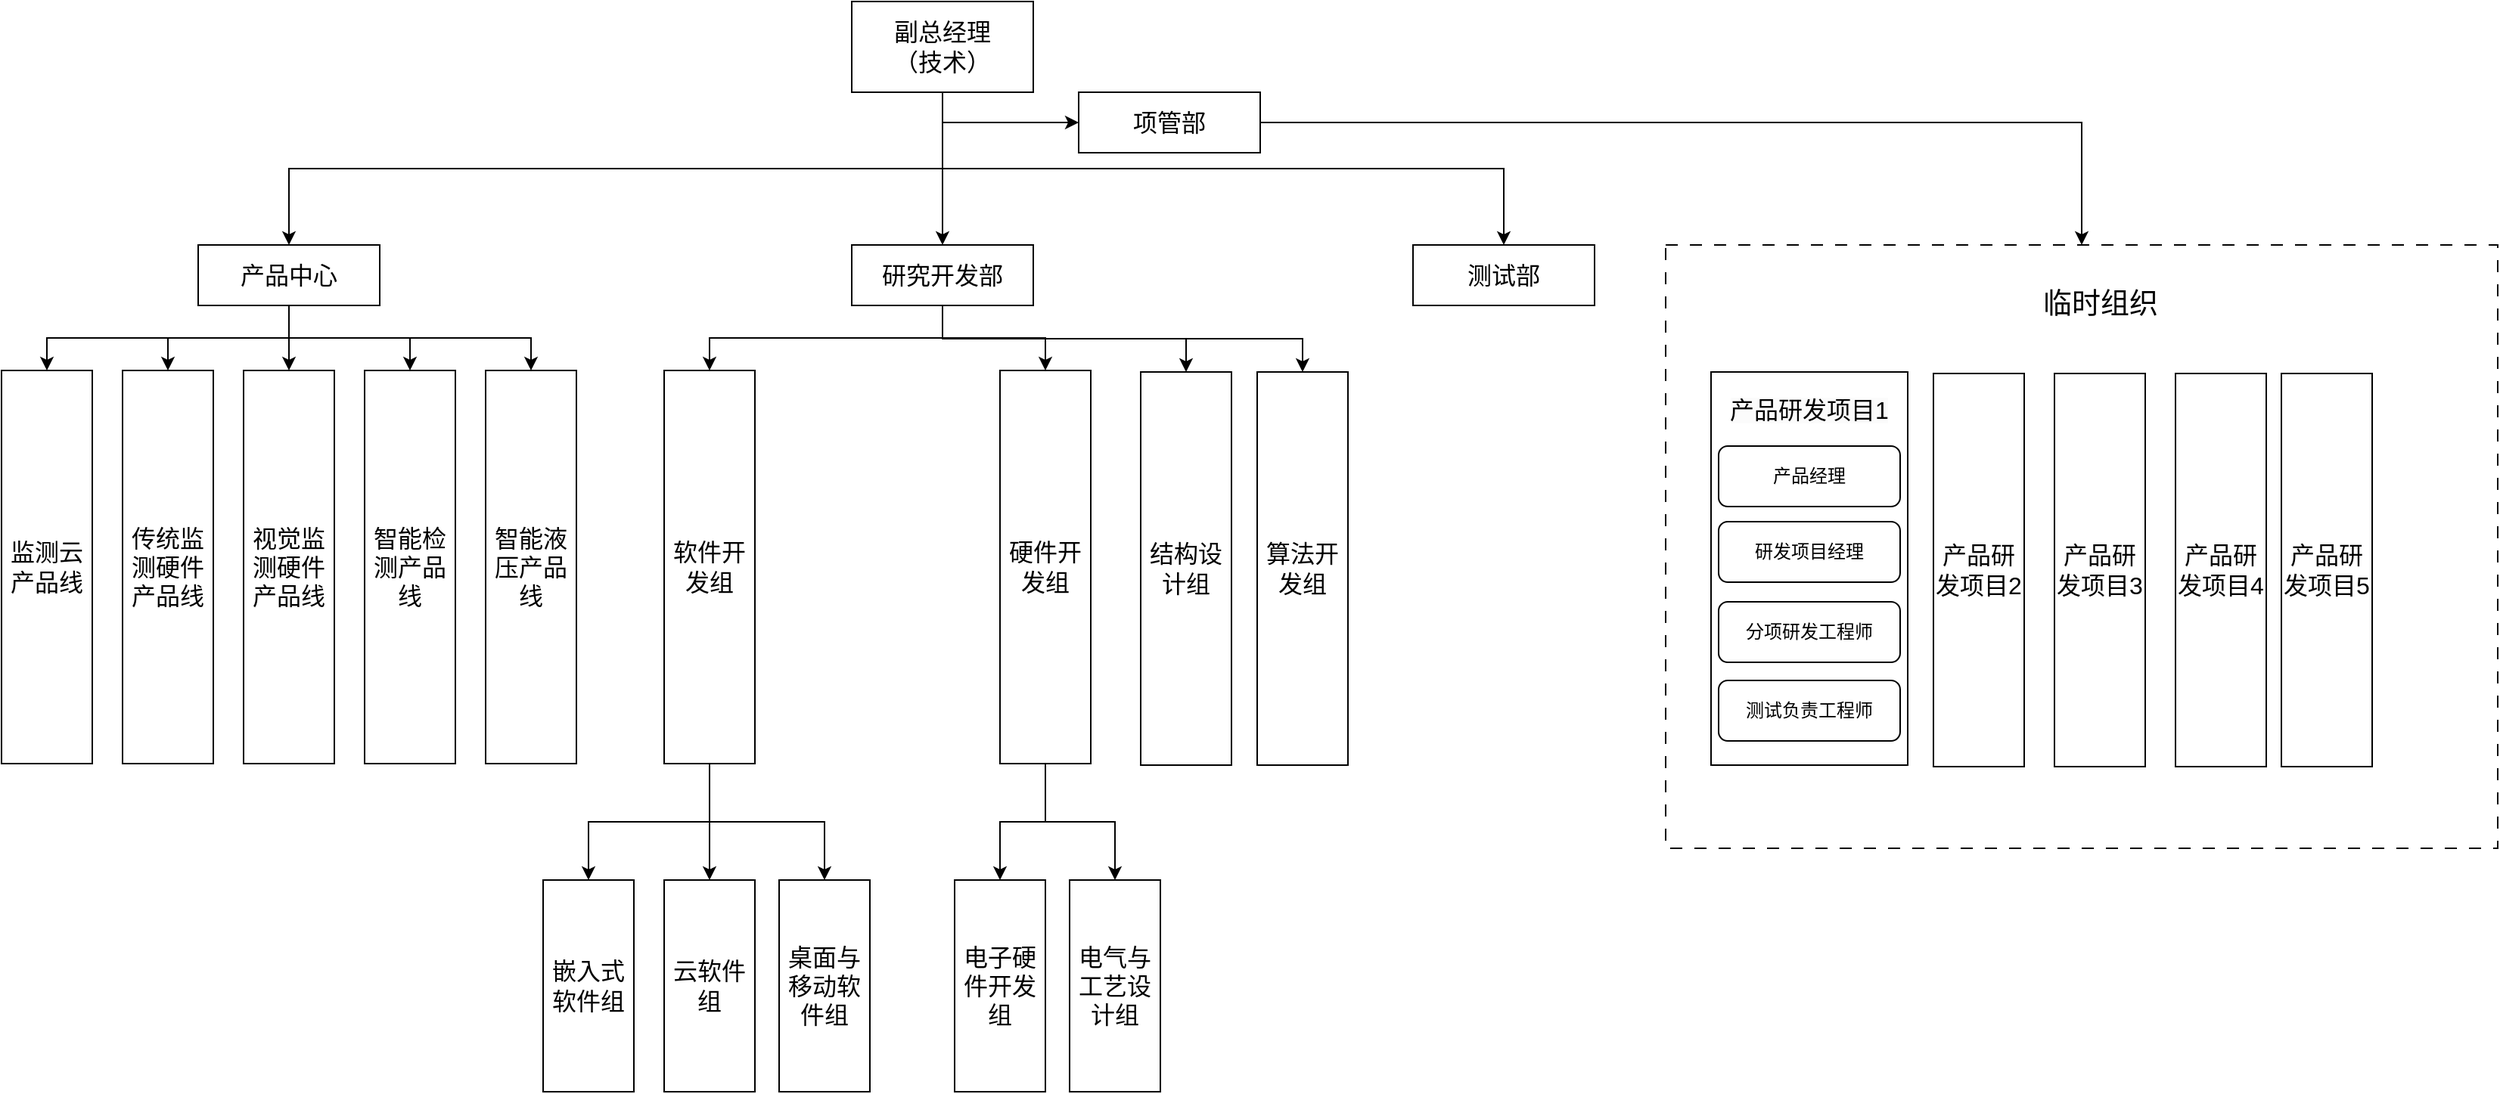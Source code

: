 <mxfile version="26.0.11">
  <diagram id="prtHgNgQTEPvFCAcTncT" name="Page-1">
    <mxGraphModel dx="3951" dy="887" grid="1" gridSize="10" guides="1" tooltips="1" connect="1" arrows="1" fold="1" page="1" pageScale="1" pageWidth="2336" pageHeight="1654" math="0" shadow="0">
      <root>
        <mxCell id="0" />
        <mxCell id="1" parent="0" />
        <mxCell id="0KbTK09zkIhOg32RmNXg-6" style="edgeStyle=orthogonalEdgeStyle;rounded=0;orthogonalLoop=1;jettySize=auto;html=1;exitX=0.5;exitY=1;exitDx=0;exitDy=0;" parent="1" source="0KbTK09zkIhOg32RmNXg-7" target="0KbTK09zkIhOg32RmNXg-8" edge="1">
          <mxGeometry relative="1" as="geometry" />
        </mxCell>
        <mxCell id="0KbTK09zkIhOg32RmNXg-12" style="edgeStyle=orthogonalEdgeStyle;rounded=0;orthogonalLoop=1;jettySize=auto;html=1;exitX=0.5;exitY=1;exitDx=0;exitDy=0;entryX=0.5;entryY=0;entryDx=0;entryDy=0;" parent="1" source="0KbTK09zkIhOg32RmNXg-7" target="0KbTK09zkIhOg32RmNXg-11" edge="1">
          <mxGeometry relative="1" as="geometry" />
        </mxCell>
        <mxCell id="-WoLyxWVLuSbDuVdsxPP-8" style="edgeStyle=orthogonalEdgeStyle;rounded=0;orthogonalLoop=1;jettySize=auto;html=1;exitX=0.5;exitY=1;exitDx=0;exitDy=0;entryX=0;entryY=0.5;entryDx=0;entryDy=0;" parent="1" source="0KbTK09zkIhOg32RmNXg-7" target="-WoLyxWVLuSbDuVdsxPP-7" edge="1">
          <mxGeometry relative="1" as="geometry" />
        </mxCell>
        <mxCell id="0KbTK09zkIhOg32RmNXg-7" value="副总经理&lt;div&gt;（技术）&lt;/div&gt;" style="rounded=0;whiteSpace=wrap;html=1;fontSize=16;" parent="1" vertex="1">
          <mxGeometry x="-1538" y="280" width="120" height="60" as="geometry" />
        </mxCell>
        <mxCell id="0KbTK09zkIhOg32RmNXg-24" style="edgeStyle=orthogonalEdgeStyle;rounded=0;orthogonalLoop=1;jettySize=auto;html=1;exitX=0.5;exitY=1;exitDx=0;exitDy=0;entryX=0.5;entryY=0;entryDx=0;entryDy=0;" parent="1" source="0KbTK09zkIhOg32RmNXg-8" target="0KbTK09zkIhOg32RmNXg-16" edge="1">
          <mxGeometry relative="1" as="geometry" />
        </mxCell>
        <mxCell id="0KbTK09zkIhOg32RmNXg-25" style="edgeStyle=orthogonalEdgeStyle;rounded=0;orthogonalLoop=1;jettySize=auto;html=1;exitX=0.5;exitY=1;exitDx=0;exitDy=0;" parent="1" source="0KbTK09zkIhOg32RmNXg-8" target="0KbTK09zkIhOg32RmNXg-15" edge="1">
          <mxGeometry relative="1" as="geometry" />
        </mxCell>
        <mxCell id="0KbTK09zkIhOg32RmNXg-26" style="edgeStyle=orthogonalEdgeStyle;rounded=0;orthogonalLoop=1;jettySize=auto;html=1;exitX=0.5;exitY=1;exitDx=0;exitDy=0;" parent="1" source="0KbTK09zkIhOg32RmNXg-8" target="0KbTK09zkIhOg32RmNXg-14" edge="1">
          <mxGeometry relative="1" as="geometry" />
        </mxCell>
        <mxCell id="0KbTK09zkIhOg32RmNXg-27" style="edgeStyle=orthogonalEdgeStyle;rounded=0;orthogonalLoop=1;jettySize=auto;html=1;exitX=0.5;exitY=1;exitDx=0;exitDy=0;entryX=0.5;entryY=0;entryDx=0;entryDy=0;" parent="1" source="0KbTK09zkIhOg32RmNXg-8" target="0KbTK09zkIhOg32RmNXg-17" edge="1">
          <mxGeometry relative="1" as="geometry" />
        </mxCell>
        <mxCell id="0KbTK09zkIhOg32RmNXg-28" style="edgeStyle=orthogonalEdgeStyle;rounded=0;orthogonalLoop=1;jettySize=auto;html=1;exitX=0.5;exitY=1;exitDx=0;exitDy=0;" parent="1" source="0KbTK09zkIhOg32RmNXg-8" target="0KbTK09zkIhOg32RmNXg-18" edge="1">
          <mxGeometry relative="1" as="geometry" />
        </mxCell>
        <mxCell id="0KbTK09zkIhOg32RmNXg-8" value="产品中心" style="rounded=0;whiteSpace=wrap;html=1;fontSize=16;" parent="1" vertex="1">
          <mxGeometry x="-1970" y="441" width="120" height="40" as="geometry" />
        </mxCell>
        <mxCell id="0KbTK09zkIhOg32RmNXg-29" style="edgeStyle=orthogonalEdgeStyle;rounded=0;orthogonalLoop=1;jettySize=auto;html=1;exitX=0.5;exitY=1;exitDx=0;exitDy=0;" parent="1" source="0KbTK09zkIhOg32RmNXg-9" target="0KbTK09zkIhOg32RmNXg-19" edge="1">
          <mxGeometry relative="1" as="geometry" />
        </mxCell>
        <mxCell id="0KbTK09zkIhOg32RmNXg-32" style="edgeStyle=orthogonalEdgeStyle;rounded=0;orthogonalLoop=1;jettySize=auto;html=1;exitX=0.5;exitY=1;exitDx=0;exitDy=0;entryX=0.5;entryY=0;entryDx=0;entryDy=0;" parent="1" source="0KbTK09zkIhOg32RmNXg-9" target="0KbTK09zkIhOg32RmNXg-21" edge="1">
          <mxGeometry relative="1" as="geometry" />
        </mxCell>
        <mxCell id="0KbTK09zkIhOg32RmNXg-33" style="edgeStyle=orthogonalEdgeStyle;rounded=0;orthogonalLoop=1;jettySize=auto;html=1;exitX=0.5;exitY=1;exitDx=0;exitDy=0;entryX=0.5;entryY=0;entryDx=0;entryDy=0;" parent="1" source="0KbTK09zkIhOg32RmNXg-9" target="0KbTK09zkIhOg32RmNXg-22" edge="1">
          <mxGeometry relative="1" as="geometry" />
        </mxCell>
        <mxCell id="0KbTK09zkIhOg32RmNXg-34" style="edgeStyle=orthogonalEdgeStyle;rounded=0;orthogonalLoop=1;jettySize=auto;html=1;exitX=0.5;exitY=1;exitDx=0;exitDy=0;" parent="1" source="0KbTK09zkIhOg32RmNXg-9" target="0KbTK09zkIhOg32RmNXg-23" edge="1">
          <mxGeometry relative="1" as="geometry" />
        </mxCell>
        <mxCell id="0KbTK09zkIhOg32RmNXg-9" value="研究开发部" style="rounded=0;whiteSpace=wrap;html=1;fontSize=16;" parent="1" vertex="1">
          <mxGeometry x="-1538" y="441" width="120" height="40" as="geometry" />
        </mxCell>
        <mxCell id="0KbTK09zkIhOg32RmNXg-10" style="edgeStyle=orthogonalEdgeStyle;rounded=0;orthogonalLoop=1;jettySize=auto;html=1;exitX=0.5;exitY=1;exitDx=0;exitDy=0;" parent="1" source="0KbTK09zkIhOg32RmNXg-7" target="0KbTK09zkIhOg32RmNXg-9" edge="1">
          <mxGeometry relative="1" as="geometry">
            <mxPoint x="-1480" y="371" as="sourcePoint" />
            <mxPoint x="-1806" y="461" as="targetPoint" />
          </mxGeometry>
        </mxCell>
        <mxCell id="0KbTK09zkIhOg32RmNXg-11" value="测试部" style="rounded=0;whiteSpace=wrap;html=1;fontSize=16;" parent="1" vertex="1">
          <mxGeometry x="-1167" y="441" width="120" height="40" as="geometry" />
        </mxCell>
        <mxCell id="0KbTK09zkIhOg32RmNXg-14" value="监测云产品线" style="rounded=0;whiteSpace=wrap;html=1;fontSize=16;" parent="1" vertex="1">
          <mxGeometry x="-2100" y="524" width="60" height="260" as="geometry" />
        </mxCell>
        <mxCell id="0KbTK09zkIhOg32RmNXg-15" value="&lt;font style=&quot;font-size: 16px;&quot;&gt;传统监测硬件产品线&lt;/font&gt;" style="rounded=0;whiteSpace=wrap;html=1;" parent="1" vertex="1">
          <mxGeometry x="-2020" y="524" width="60" height="260" as="geometry" />
        </mxCell>
        <mxCell id="0KbTK09zkIhOg32RmNXg-16" value="&lt;font style=&quot;font-size: 16px;&quot;&gt;视觉监测硬件产品线&lt;/font&gt;" style="rounded=0;whiteSpace=wrap;html=1;" parent="1" vertex="1">
          <mxGeometry x="-1940" y="524" width="60" height="260" as="geometry" />
        </mxCell>
        <mxCell id="0KbTK09zkIhOg32RmNXg-17" value="智能检测产品线" style="rounded=0;whiteSpace=wrap;html=1;fontSize=16;" parent="1" vertex="1">
          <mxGeometry x="-1860" y="524" width="60" height="260" as="geometry" />
        </mxCell>
        <mxCell id="0KbTK09zkIhOg32RmNXg-18" value="智能液压产品线" style="rounded=0;whiteSpace=wrap;html=1;fontSize=16;" parent="1" vertex="1">
          <mxGeometry x="-1780" y="524" width="60" height="260" as="geometry" />
        </mxCell>
        <mxCell id="-WoLyxWVLuSbDuVdsxPP-4" style="edgeStyle=orthogonalEdgeStyle;rounded=0;orthogonalLoop=1;jettySize=auto;html=1;exitX=0.5;exitY=1;exitDx=0;exitDy=0;entryX=0.5;entryY=0;entryDx=0;entryDy=0;" parent="1" source="0KbTK09zkIhOg32RmNXg-19" target="-WoLyxWVLuSbDuVdsxPP-2" edge="1">
          <mxGeometry relative="1" as="geometry" />
        </mxCell>
        <mxCell id="-WoLyxWVLuSbDuVdsxPP-5" style="edgeStyle=orthogonalEdgeStyle;rounded=0;orthogonalLoop=1;jettySize=auto;html=1;exitX=0.5;exitY=1;exitDx=0;exitDy=0;entryX=0.5;entryY=0;entryDx=0;entryDy=0;" parent="1" source="0KbTK09zkIhOg32RmNXg-19" target="-WoLyxWVLuSbDuVdsxPP-1" edge="1">
          <mxGeometry relative="1" as="geometry" />
        </mxCell>
        <mxCell id="-WoLyxWVLuSbDuVdsxPP-6" style="edgeStyle=orthogonalEdgeStyle;rounded=0;orthogonalLoop=1;jettySize=auto;html=1;exitX=0.5;exitY=1;exitDx=0;exitDy=0;" parent="1" source="0KbTK09zkIhOg32RmNXg-19" target="-WoLyxWVLuSbDuVdsxPP-3" edge="1">
          <mxGeometry relative="1" as="geometry" />
        </mxCell>
        <mxCell id="0KbTK09zkIhOg32RmNXg-19" value="软件开发组" style="rounded=0;whiteSpace=wrap;html=1;fontSize=16;" parent="1" vertex="1">
          <mxGeometry x="-1662" y="524" width="60" height="260" as="geometry" />
        </mxCell>
        <mxCell id="gt4vpv1iQBngodLOZwcH-23" style="edgeStyle=orthogonalEdgeStyle;rounded=0;orthogonalLoop=1;jettySize=auto;html=1;exitX=0.5;exitY=1;exitDx=0;exitDy=0;entryX=0.5;entryY=0;entryDx=0;entryDy=0;" edge="1" parent="1" source="0KbTK09zkIhOg32RmNXg-21" target="gt4vpv1iQBngodLOZwcH-20">
          <mxGeometry relative="1" as="geometry" />
        </mxCell>
        <mxCell id="gt4vpv1iQBngodLOZwcH-24" style="edgeStyle=orthogonalEdgeStyle;rounded=0;orthogonalLoop=1;jettySize=auto;html=1;exitX=0.5;exitY=1;exitDx=0;exitDy=0;entryX=0.5;entryY=0;entryDx=0;entryDy=0;" edge="1" parent="1" source="0KbTK09zkIhOg32RmNXg-21" target="gt4vpv1iQBngodLOZwcH-21">
          <mxGeometry relative="1" as="geometry" />
        </mxCell>
        <mxCell id="0KbTK09zkIhOg32RmNXg-21" value="硬件开发组" style="rounded=0;whiteSpace=wrap;html=1;fontSize=16;" parent="1" vertex="1">
          <mxGeometry x="-1440" y="524" width="60" height="260" as="geometry" />
        </mxCell>
        <mxCell id="0KbTK09zkIhOg32RmNXg-22" value="结构设计组" style="rounded=0;whiteSpace=wrap;html=1;fontSize=16;" parent="1" vertex="1">
          <mxGeometry x="-1347" y="525" width="60" height="260" as="geometry" />
        </mxCell>
        <mxCell id="0KbTK09zkIhOg32RmNXg-23" value="算法开发组" style="rounded=0;whiteSpace=wrap;html=1;fontSize=16;" parent="1" vertex="1">
          <mxGeometry x="-1270" y="525" width="60" height="260" as="geometry" />
        </mxCell>
        <mxCell id="-WoLyxWVLuSbDuVdsxPP-1" value="嵌入式软件组" style="rounded=0;whiteSpace=wrap;html=1;fontSize=16;" parent="1" vertex="1">
          <mxGeometry x="-1742" y="861" width="60" height="140" as="geometry" />
        </mxCell>
        <mxCell id="-WoLyxWVLuSbDuVdsxPP-2" value="云软件组" style="rounded=0;whiteSpace=wrap;html=1;fontSize=16;" parent="1" vertex="1">
          <mxGeometry x="-1662" y="861" width="60" height="140" as="geometry" />
        </mxCell>
        <mxCell id="-WoLyxWVLuSbDuVdsxPP-3" value="桌面与移动软件组" style="rounded=0;whiteSpace=wrap;html=1;fontSize=16;" parent="1" vertex="1">
          <mxGeometry x="-1586" y="861" width="60" height="140" as="geometry" />
        </mxCell>
        <mxCell id="gt4vpv1iQBngodLOZwcH-11" style="edgeStyle=orthogonalEdgeStyle;rounded=0;orthogonalLoop=1;jettySize=auto;html=1;exitX=1;exitY=0.5;exitDx=0;exitDy=0;entryX=0.5;entryY=0;entryDx=0;entryDy=0;" edge="1" parent="1" source="-WoLyxWVLuSbDuVdsxPP-7" target="gt4vpv1iQBngodLOZwcH-25">
          <mxGeometry relative="1" as="geometry" />
        </mxCell>
        <mxCell id="-WoLyxWVLuSbDuVdsxPP-7" value="项管部" style="rounded=0;whiteSpace=wrap;html=1;fontSize=16;" parent="1" vertex="1">
          <mxGeometry x="-1388" y="340" width="120" height="40" as="geometry" />
        </mxCell>
        <mxCell id="gt4vpv1iQBngodLOZwcH-6" value="" style="rounded=0;whiteSpace=wrap;html=1;fontSize=16;labelPosition=center;verticalLabelPosition=top;align=center;verticalAlign=bottom;" vertex="1" parent="1">
          <mxGeometry x="-970" y="525" width="130" height="260" as="geometry" />
        </mxCell>
        <mxCell id="gt4vpv1iQBngodLOZwcH-7" value="产品研发项目2" style="rounded=0;whiteSpace=wrap;html=1;fontSize=16;" vertex="1" parent="1">
          <mxGeometry x="-823" y="526" width="60" height="260" as="geometry" />
        </mxCell>
        <mxCell id="gt4vpv1iQBngodLOZwcH-8" value="产品研发项目3" style="rounded=0;whiteSpace=wrap;html=1;fontSize=16;" vertex="1" parent="1">
          <mxGeometry x="-743" y="526" width="60" height="260" as="geometry" />
        </mxCell>
        <mxCell id="gt4vpv1iQBngodLOZwcH-9" value="产品研发项目4" style="rounded=0;whiteSpace=wrap;html=1;fontSize=16;" vertex="1" parent="1">
          <mxGeometry x="-663" y="526" width="60" height="260" as="geometry" />
        </mxCell>
        <mxCell id="gt4vpv1iQBngodLOZwcH-10" value="产品研发项目5" style="rounded=0;whiteSpace=wrap;html=1;fontSize=16;" vertex="1" parent="1">
          <mxGeometry x="-593" y="526" width="60" height="260" as="geometry" />
        </mxCell>
        <mxCell id="gt4vpv1iQBngodLOZwcH-14" value="产品经理" style="rounded=1;whiteSpace=wrap;html=1;" vertex="1" parent="1">
          <mxGeometry x="-965" y="574" width="120" height="40" as="geometry" />
        </mxCell>
        <mxCell id="gt4vpv1iQBngodLOZwcH-15" value="研发项目经理" style="rounded=1;whiteSpace=wrap;html=1;" vertex="1" parent="1">
          <mxGeometry x="-965" y="624" width="120" height="40" as="geometry" />
        </mxCell>
        <mxCell id="gt4vpv1iQBngodLOZwcH-16" value="分项研发工程师" style="rounded=1;whiteSpace=wrap;html=1;" vertex="1" parent="1">
          <mxGeometry x="-965" y="677" width="120" height="40" as="geometry" />
        </mxCell>
        <mxCell id="gt4vpv1iQBngodLOZwcH-17" value="测试负责工程师" style="rounded=1;whiteSpace=wrap;html=1;" vertex="1" parent="1">
          <mxGeometry x="-965" y="729" width="120" height="40" as="geometry" />
        </mxCell>
        <mxCell id="gt4vpv1iQBngodLOZwcH-18" value="&lt;span style=&quot;color: rgb(0, 0, 0); font-family: Helvetica; font-size: 16px; font-style: normal; font-variant-ligatures: normal; font-variant-caps: normal; font-weight: 400; letter-spacing: normal; orphans: 2; text-indent: 0px; text-transform: none; widows: 2; word-spacing: 0px; -webkit-text-stroke-width: 0px; white-space: normal; background-color: rgb(251, 251, 251); text-decoration-thickness: initial; text-decoration-style: initial; text-decoration-color: initial; float: none; display: inline !important;&quot;&gt;产品研发项目1&lt;/span&gt;" style="text;whiteSpace=wrap;html=1;align=center;" vertex="1" parent="1">
          <mxGeometry x="-975" y="534" width="140" height="40" as="geometry" />
        </mxCell>
        <mxCell id="gt4vpv1iQBngodLOZwcH-20" value="电子硬件开发组" style="rounded=0;whiteSpace=wrap;html=1;fontSize=16;" vertex="1" parent="1">
          <mxGeometry x="-1470" y="861" width="60" height="140" as="geometry" />
        </mxCell>
        <mxCell id="gt4vpv1iQBngodLOZwcH-21" value="电气与工艺设计组" style="rounded=0;whiteSpace=wrap;html=1;fontSize=16;" vertex="1" parent="1">
          <mxGeometry x="-1394" y="861" width="60" height="140" as="geometry" />
        </mxCell>
        <mxCell id="gt4vpv1iQBngodLOZwcH-25" value="" style="rounded=0;whiteSpace=wrap;html=1;fillColor=none;dashed=1;dashPattern=8 8;" vertex="1" parent="1">
          <mxGeometry x="-1000" y="441" width="550" height="399" as="geometry" />
        </mxCell>
        <mxCell id="gt4vpv1iQBngodLOZwcH-26" value="&lt;font style=&quot;font-size: 19px;&quot;&gt;临时组织&lt;/font&gt;" style="text;html=1;align=center;verticalAlign=middle;resizable=0;points=[];autosize=1;strokeColor=none;fillColor=none;" vertex="1" parent="1">
          <mxGeometry x="-763" y="460" width="100" height="40" as="geometry" />
        </mxCell>
      </root>
    </mxGraphModel>
  </diagram>
</mxfile>
